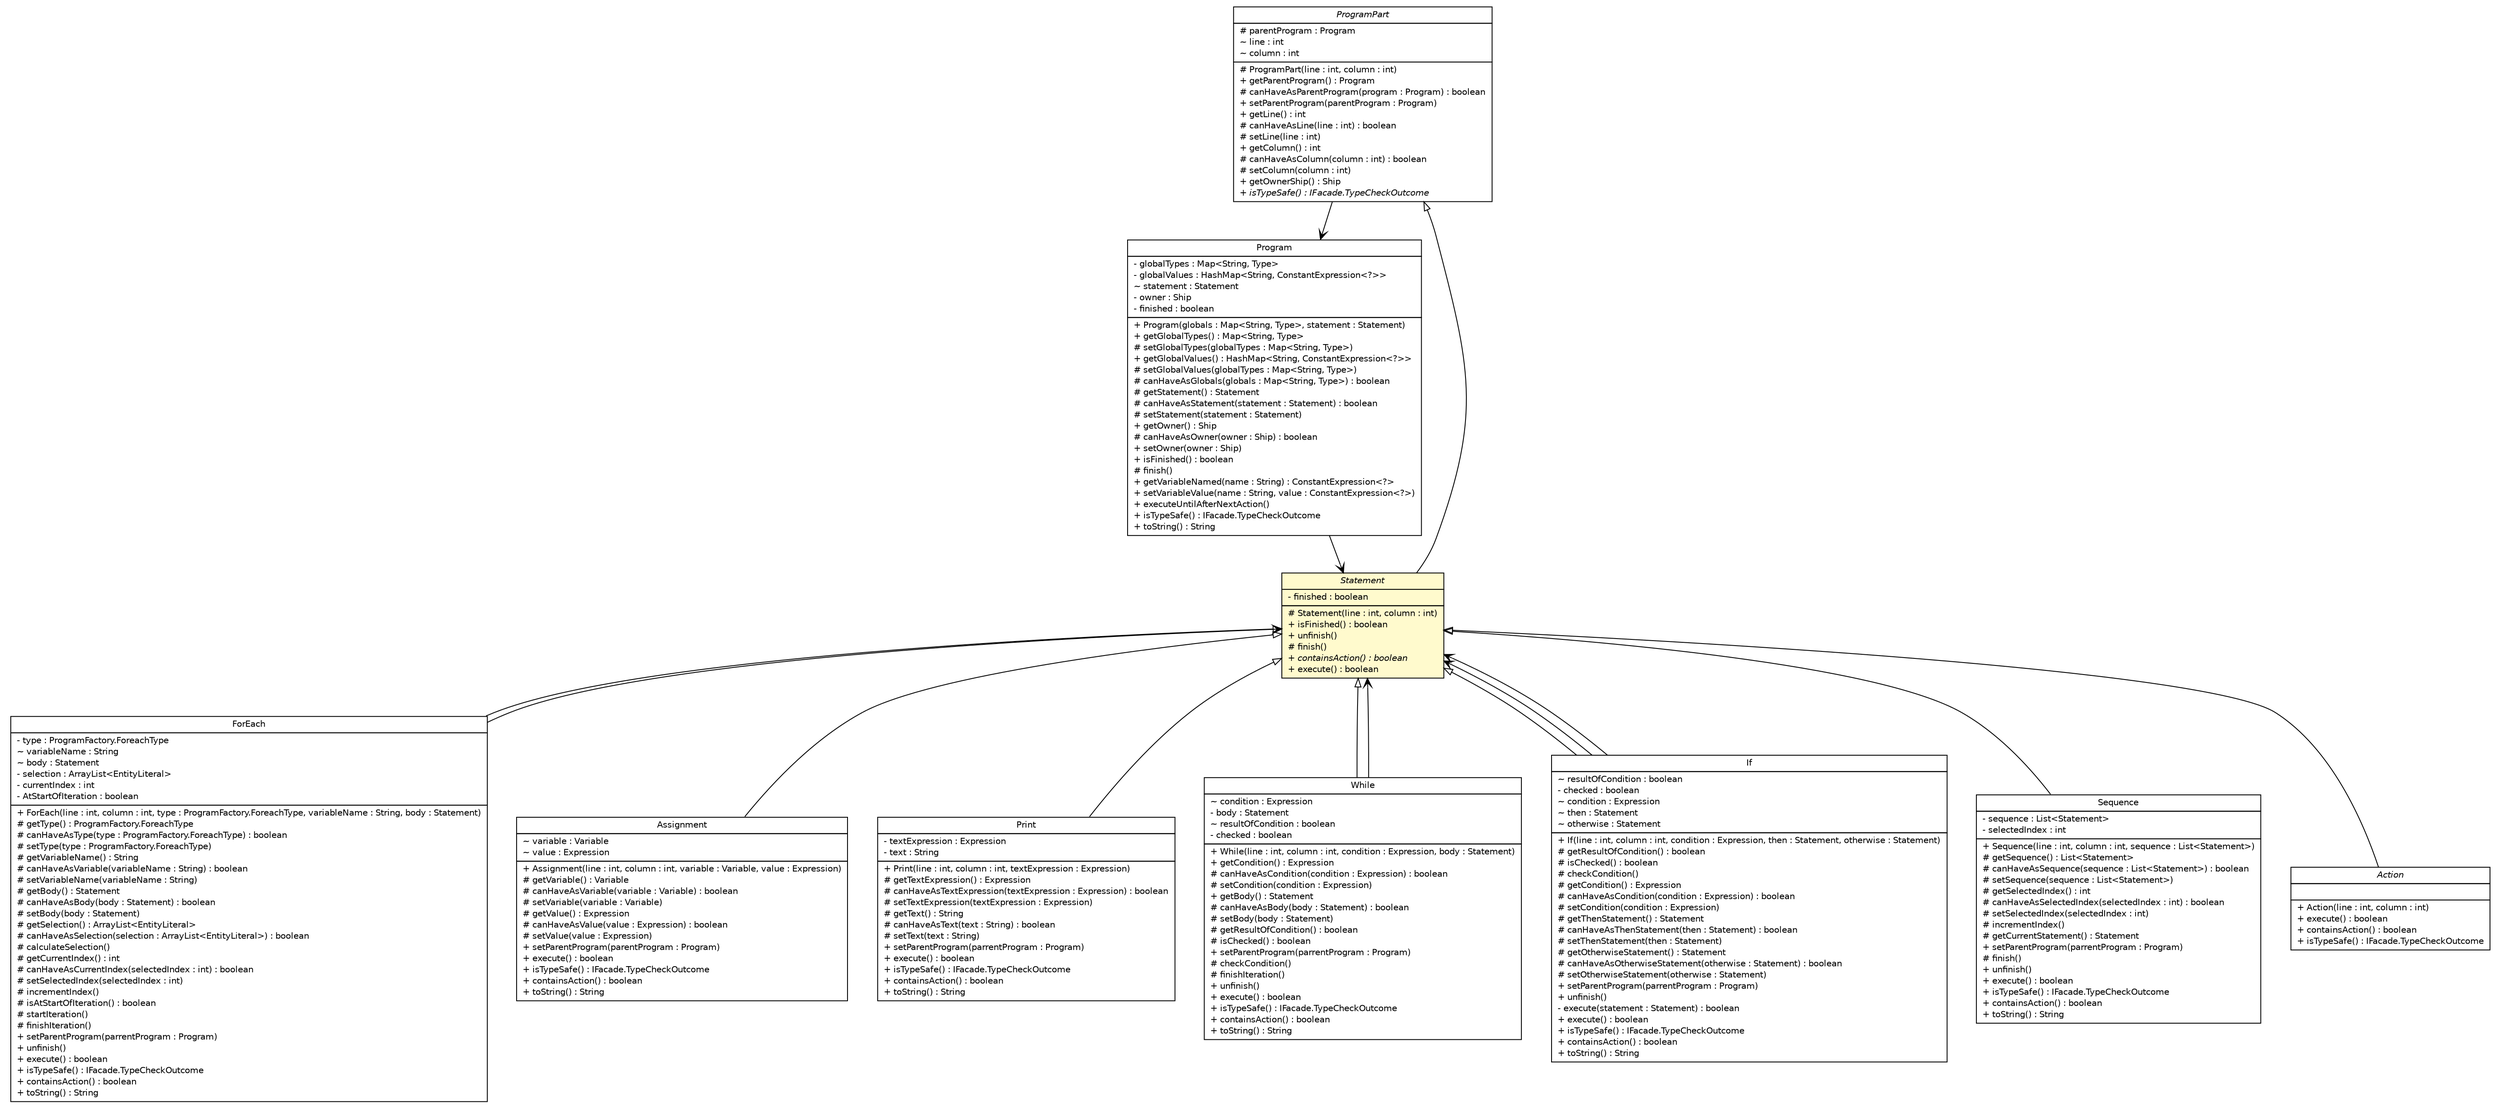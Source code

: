 #!/usr/local/bin/dot
#
# Class diagram 
# Generated by UMLGraph version R5_6 (http://www.umlgraph.org/)
#

digraph G {
	edge [fontname="Helvetica",fontsize=10,labelfontname="Helvetica",labelfontsize=10];
	node [fontname="Helvetica",fontsize=10,shape=plaintext];
	nodesep=0.25;
	ranksep=0.5;
	// model.programs.Program
	c16242 [label=<<table title="model.programs.Program" border="0" cellborder="1" cellspacing="0" cellpadding="2" port="p" href="../../../Program.html">
		<tr><td><table border="0" cellspacing="0" cellpadding="1">
<tr><td align="center" balign="center"> Program </td></tr>
		</table></td></tr>
		<tr><td><table border="0" cellspacing="0" cellpadding="1">
<tr><td align="left" balign="left"> - globalTypes : Map&lt;String, Type&gt; </td></tr>
<tr><td align="left" balign="left"> - globalValues : HashMap&lt;String, ConstantExpression&lt;?&gt;&gt; </td></tr>
<tr><td align="left" balign="left"> ~ statement : Statement </td></tr>
<tr><td align="left" balign="left"> - owner : Ship </td></tr>
<tr><td align="left" balign="left"> - finished : boolean </td></tr>
		</table></td></tr>
		<tr><td><table border="0" cellspacing="0" cellpadding="1">
<tr><td align="left" balign="left"> + Program(globals : Map&lt;String, Type&gt;, statement : Statement) </td></tr>
<tr><td align="left" balign="left"> + getGlobalTypes() : Map&lt;String, Type&gt; </td></tr>
<tr><td align="left" balign="left"> # setGlobalTypes(globalTypes : Map&lt;String, Type&gt;) </td></tr>
<tr><td align="left" balign="left"> + getGlobalValues() : HashMap&lt;String, ConstantExpression&lt;?&gt;&gt; </td></tr>
<tr><td align="left" balign="left"> # setGlobalValues(globalTypes : Map&lt;String, Type&gt;) </td></tr>
<tr><td align="left" balign="left"> # canHaveAsGlobals(globals : Map&lt;String, Type&gt;) : boolean </td></tr>
<tr><td align="left" balign="left"> # getStatement() : Statement </td></tr>
<tr><td align="left" balign="left"> # canHaveAsStatement(statement : Statement) : boolean </td></tr>
<tr><td align="left" balign="left"> # setStatement(statement : Statement) </td></tr>
<tr><td align="left" balign="left"> + getOwner() : Ship </td></tr>
<tr><td align="left" balign="left"> # canHaveAsOwner(owner : Ship) : boolean </td></tr>
<tr><td align="left" balign="left"> + setOwner(owner : Ship) </td></tr>
<tr><td align="left" balign="left"> + isFinished() : boolean </td></tr>
<tr><td align="left" balign="left"> # finish() </td></tr>
<tr><td align="left" balign="left"> + getVariableNamed(name : String) : ConstantExpression&lt;?&gt; </td></tr>
<tr><td align="left" balign="left"> + setVariableValue(name : String, value : ConstantExpression&lt;?&gt;) </td></tr>
<tr><td align="left" balign="left"> + executeUntilAfterNextAction() </td></tr>
<tr><td align="left" balign="left"> + isTypeSafe() : IFacade.TypeCheckOutcome </td></tr>
<tr><td align="left" balign="left"> + toString() : String </td></tr>
		</table></td></tr>
		</table>>, URL="../../../Program.html", fontname="Helvetica", fontcolor="black", fontsize=10.0];
	// model.programs.parsing.language.ProgramPart
	c16268 [label=<<table title="model.programs.parsing.language.ProgramPart" border="0" cellborder="1" cellspacing="0" cellpadding="2" port="p" href="../ProgramPart.html">
		<tr><td><table border="0" cellspacing="0" cellpadding="1">
<tr><td align="center" balign="center"><font face="Helvetica-Oblique"> ProgramPart </font></td></tr>
		</table></td></tr>
		<tr><td><table border="0" cellspacing="0" cellpadding="1">
<tr><td align="left" balign="left"> # parentProgram : Program </td></tr>
<tr><td align="left" balign="left"> ~ line : int </td></tr>
<tr><td align="left" balign="left"> ~ column : int </td></tr>
		</table></td></tr>
		<tr><td><table border="0" cellspacing="0" cellpadding="1">
<tr><td align="left" balign="left"> # ProgramPart(line : int, column : int) </td></tr>
<tr><td align="left" balign="left"> + getParentProgram() : Program </td></tr>
<tr><td align="left" balign="left"> # canHaveAsParentProgram(program : Program) : boolean </td></tr>
<tr><td align="left" balign="left"> + setParentProgram(parentProgram : Program) </td></tr>
<tr><td align="left" balign="left"> + getLine() : int </td></tr>
<tr><td align="left" balign="left"> # canHaveAsLine(line : int) : boolean </td></tr>
<tr><td align="left" balign="left"> # setLine(line : int) </td></tr>
<tr><td align="left" balign="left"> + getColumn() : int </td></tr>
<tr><td align="left" balign="left"> # canHaveAsColumn(column : int) : boolean </td></tr>
<tr><td align="left" balign="left"> # setColumn(column : int) </td></tr>
<tr><td align="left" balign="left"> + getOwnerShip() : Ship </td></tr>
<tr><td align="left" balign="left"><font face="Helvetica-Oblique" point-size="10.0"> + isTypeSafe() : IFacade.TypeCheckOutcome </font></td></tr>
		</table></td></tr>
		</table>>, URL="../ProgramPart.html", fontname="Helvetica", fontcolor="black", fontsize=10.0];
	// model.programs.parsing.language.statement.Statement
	c16311 [label=<<table title="model.programs.parsing.language.statement.Statement" border="0" cellborder="1" cellspacing="0" cellpadding="2" port="p" bgcolor="lemonChiffon" href="./Statement.html">
		<tr><td><table border="0" cellspacing="0" cellpadding="1">
<tr><td align="center" balign="center"><font face="Helvetica-Oblique"> Statement </font></td></tr>
		</table></td></tr>
		<tr><td><table border="0" cellspacing="0" cellpadding="1">
<tr><td align="left" balign="left"> - finished : boolean </td></tr>
		</table></td></tr>
		<tr><td><table border="0" cellspacing="0" cellpadding="1">
<tr><td align="left" balign="left"> # Statement(line : int, column : int) </td></tr>
<tr><td align="left" balign="left"> + isFinished() : boolean </td></tr>
<tr><td align="left" balign="left"> + unfinish() </td></tr>
<tr><td align="left" balign="left"> # finish() </td></tr>
<tr><td align="left" balign="left"><font face="Helvetica-Oblique" point-size="10.0"> + containsAction() : boolean </font></td></tr>
<tr><td align="left" balign="left"> + execute() : boolean </td></tr>
		</table></td></tr>
		</table>>, URL="./Statement.html", fontname="Helvetica", fontcolor="black", fontsize=10.0];
	// model.programs.parsing.language.statement.ForEach
	c16312 [label=<<table title="model.programs.parsing.language.statement.ForEach" border="0" cellborder="1" cellspacing="0" cellpadding="2" port="p" href="./ForEach.html">
		<tr><td><table border="0" cellspacing="0" cellpadding="1">
<tr><td align="center" balign="center"> ForEach </td></tr>
		</table></td></tr>
		<tr><td><table border="0" cellspacing="0" cellpadding="1">
<tr><td align="left" balign="left"> - type : ProgramFactory.ForeachType </td></tr>
<tr><td align="left" balign="left"> ~ variableName : String </td></tr>
<tr><td align="left" balign="left"> ~ body : Statement </td></tr>
<tr><td align="left" balign="left"> - selection : ArrayList&lt;EntityLiteral&gt; </td></tr>
<tr><td align="left" balign="left"> - currentIndex : int </td></tr>
<tr><td align="left" balign="left"> - AtStartOfIteration : boolean </td></tr>
		</table></td></tr>
		<tr><td><table border="0" cellspacing="0" cellpadding="1">
<tr><td align="left" balign="left"> + ForEach(line : int, column : int, type : ProgramFactory.ForeachType, variableName : String, body : Statement) </td></tr>
<tr><td align="left" balign="left"> # getType() : ProgramFactory.ForeachType </td></tr>
<tr><td align="left" balign="left"> # canHaveAsType(type : ProgramFactory.ForeachType) : boolean </td></tr>
<tr><td align="left" balign="left"> # setType(type : ProgramFactory.ForeachType) </td></tr>
<tr><td align="left" balign="left"> # getVariableName() : String </td></tr>
<tr><td align="left" balign="left"> # canHaveAsVariable(variableName : String) : boolean </td></tr>
<tr><td align="left" balign="left"> # setVariableName(variableName : String) </td></tr>
<tr><td align="left" balign="left"> # getBody() : Statement </td></tr>
<tr><td align="left" balign="left"> # canHaveAsBody(body : Statement) : boolean </td></tr>
<tr><td align="left" balign="left"> # setBody(body : Statement) </td></tr>
<tr><td align="left" balign="left"> # getSelection() : ArrayList&lt;EntityLiteral&gt; </td></tr>
<tr><td align="left" balign="left"> # canHaveAsSelection(selection : ArrayList&lt;EntityLiteral&gt;) : boolean </td></tr>
<tr><td align="left" balign="left"> # calculateSelection() </td></tr>
<tr><td align="left" balign="left"> # getCurrentIndex() : int </td></tr>
<tr><td align="left" balign="left"> # canHaveAsCurrentIndex(selectedIndex : int) : boolean </td></tr>
<tr><td align="left" balign="left"> # setSelectedIndex(selectedIndex : int) </td></tr>
<tr><td align="left" balign="left"> # incrementIndex() </td></tr>
<tr><td align="left" balign="left"> # isAtStartOfIteration() : boolean </td></tr>
<tr><td align="left" balign="left"> # startIteration() </td></tr>
<tr><td align="left" balign="left"> # finishIteration() </td></tr>
<tr><td align="left" balign="left"> + setParentProgram(parrentProgram : Program) </td></tr>
<tr><td align="left" balign="left"> + unfinish() </td></tr>
<tr><td align="left" balign="left"> + execute() : boolean </td></tr>
<tr><td align="left" balign="left"> + isTypeSafe() : IFacade.TypeCheckOutcome </td></tr>
<tr><td align="left" balign="left"> + containsAction() : boolean </td></tr>
<tr><td align="left" balign="left"> + toString() : String </td></tr>
		</table></td></tr>
		</table>>, URL="./ForEach.html", fontname="Helvetica", fontcolor="black", fontsize=10.0];
	// model.programs.parsing.language.statement.Assignment
	c16313 [label=<<table title="model.programs.parsing.language.statement.Assignment" border="0" cellborder="1" cellspacing="0" cellpadding="2" port="p" href="./Assignment.html">
		<tr><td><table border="0" cellspacing="0" cellpadding="1">
<tr><td align="center" balign="center"> Assignment </td></tr>
		</table></td></tr>
		<tr><td><table border="0" cellspacing="0" cellpadding="1">
<tr><td align="left" balign="left"> ~ variable : Variable </td></tr>
<tr><td align="left" balign="left"> ~ value : Expression </td></tr>
		</table></td></tr>
		<tr><td><table border="0" cellspacing="0" cellpadding="1">
<tr><td align="left" balign="left"> + Assignment(line : int, column : int, variable : Variable, value : Expression) </td></tr>
<tr><td align="left" balign="left"> # getVariable() : Variable </td></tr>
<tr><td align="left" balign="left"> # canHaveAsVariable(variable : Variable) : boolean </td></tr>
<tr><td align="left" balign="left"> # setVariable(variable : Variable) </td></tr>
<tr><td align="left" balign="left"> # getValue() : Expression </td></tr>
<tr><td align="left" balign="left"> # canHaveAsValue(value : Expression) : boolean </td></tr>
<tr><td align="left" balign="left"> # setValue(value : Expression) </td></tr>
<tr><td align="left" balign="left"> + setParentProgram(parentProgram : Program) </td></tr>
<tr><td align="left" balign="left"> + execute() : boolean </td></tr>
<tr><td align="left" balign="left"> + isTypeSafe() : IFacade.TypeCheckOutcome </td></tr>
<tr><td align="left" balign="left"> + containsAction() : boolean </td></tr>
<tr><td align="left" balign="left"> + toString() : String </td></tr>
		</table></td></tr>
		</table>>, URL="./Assignment.html", fontname="Helvetica", fontcolor="black", fontsize=10.0];
	// model.programs.parsing.language.statement.Print
	c16314 [label=<<table title="model.programs.parsing.language.statement.Print" border="0" cellborder="1" cellspacing="0" cellpadding="2" port="p" href="./Print.html">
		<tr><td><table border="0" cellspacing="0" cellpadding="1">
<tr><td align="center" balign="center"> Print </td></tr>
		</table></td></tr>
		<tr><td><table border="0" cellspacing="0" cellpadding="1">
<tr><td align="left" balign="left"> - textExpression : Expression </td></tr>
<tr><td align="left" balign="left"> - text : String </td></tr>
		</table></td></tr>
		<tr><td><table border="0" cellspacing="0" cellpadding="1">
<tr><td align="left" balign="left"> + Print(line : int, column : int, textExpression : Expression) </td></tr>
<tr><td align="left" balign="left"> # getTextExpression() : Expression </td></tr>
<tr><td align="left" balign="left"> # canHaveAsTextExpression(textExpression : Expression) : boolean </td></tr>
<tr><td align="left" balign="left"> # setTextExpression(textExpression : Expression) </td></tr>
<tr><td align="left" balign="left"> # getText() : String </td></tr>
<tr><td align="left" balign="left"> # canHaveAsText(text : String) : boolean </td></tr>
<tr><td align="left" balign="left"> # setText(text : String) </td></tr>
<tr><td align="left" balign="left"> + setParentProgram(parrentProgram : Program) </td></tr>
<tr><td align="left" balign="left"> + execute() : boolean </td></tr>
<tr><td align="left" balign="left"> + isTypeSafe() : IFacade.TypeCheckOutcome </td></tr>
<tr><td align="left" balign="left"> + containsAction() : boolean </td></tr>
<tr><td align="left" balign="left"> + toString() : String </td></tr>
		</table></td></tr>
		</table>>, URL="./Print.html", fontname="Helvetica", fontcolor="black", fontsize=10.0];
	// model.programs.parsing.language.statement.While
	c16315 [label=<<table title="model.programs.parsing.language.statement.While" border="0" cellborder="1" cellspacing="0" cellpadding="2" port="p" href="./While.html">
		<tr><td><table border="0" cellspacing="0" cellpadding="1">
<tr><td align="center" balign="center"> While </td></tr>
		</table></td></tr>
		<tr><td><table border="0" cellspacing="0" cellpadding="1">
<tr><td align="left" balign="left"> ~ condition : Expression </td></tr>
<tr><td align="left" balign="left"> - body : Statement </td></tr>
<tr><td align="left" balign="left"> ~ resultOfCondition : boolean </td></tr>
<tr><td align="left" balign="left"> - checked : boolean </td></tr>
		</table></td></tr>
		<tr><td><table border="0" cellspacing="0" cellpadding="1">
<tr><td align="left" balign="left"> + While(line : int, column : int, condition : Expression, body : Statement) </td></tr>
<tr><td align="left" balign="left"> + getCondition() : Expression </td></tr>
<tr><td align="left" balign="left"> # canHaveAsCondition(condition : Expression) : boolean </td></tr>
<tr><td align="left" balign="left"> # setCondition(condition : Expression) </td></tr>
<tr><td align="left" balign="left"> + getBody() : Statement </td></tr>
<tr><td align="left" balign="left"> # canHaveAsBody(body : Statement) : boolean </td></tr>
<tr><td align="left" balign="left"> # setBody(body : Statement) </td></tr>
<tr><td align="left" balign="left"> # getResultOfCondition() : boolean </td></tr>
<tr><td align="left" balign="left"> # isChecked() : boolean </td></tr>
<tr><td align="left" balign="left"> + setParentProgram(parrentProgram : Program) </td></tr>
<tr><td align="left" balign="left"> # checkCondition() </td></tr>
<tr><td align="left" balign="left"> # finishIteration() </td></tr>
<tr><td align="left" balign="left"> + unfinish() </td></tr>
<tr><td align="left" balign="left"> + execute() : boolean </td></tr>
<tr><td align="left" balign="left"> + isTypeSafe() : IFacade.TypeCheckOutcome </td></tr>
<tr><td align="left" balign="left"> + containsAction() : boolean </td></tr>
<tr><td align="left" balign="left"> + toString() : String </td></tr>
		</table></td></tr>
		</table>>, URL="./While.html", fontname="Helvetica", fontcolor="black", fontsize=10.0];
	// model.programs.parsing.language.statement.If
	c16316 [label=<<table title="model.programs.parsing.language.statement.If" border="0" cellborder="1" cellspacing="0" cellpadding="2" port="p" href="./If.html">
		<tr><td><table border="0" cellspacing="0" cellpadding="1">
<tr><td align="center" balign="center"> If </td></tr>
		</table></td></tr>
		<tr><td><table border="0" cellspacing="0" cellpadding="1">
<tr><td align="left" balign="left"> ~ resultOfCondition : boolean </td></tr>
<tr><td align="left" balign="left"> - checked : boolean </td></tr>
<tr><td align="left" balign="left"> ~ condition : Expression </td></tr>
<tr><td align="left" balign="left"> ~ then : Statement </td></tr>
<tr><td align="left" balign="left"> ~ otherwise : Statement </td></tr>
		</table></td></tr>
		<tr><td><table border="0" cellspacing="0" cellpadding="1">
<tr><td align="left" balign="left"> + If(line : int, column : int, condition : Expression, then : Statement, otherwise : Statement) </td></tr>
<tr><td align="left" balign="left"> # getResultOfCondition() : boolean </td></tr>
<tr><td align="left" balign="left"> # isChecked() : boolean </td></tr>
<tr><td align="left" balign="left"> # checkCondition() </td></tr>
<tr><td align="left" balign="left"> # getCondition() : Expression </td></tr>
<tr><td align="left" balign="left"> # canHaveAsCondition(condition : Expression) : boolean </td></tr>
<tr><td align="left" balign="left"> # setCondition(condition : Expression) </td></tr>
<tr><td align="left" balign="left"> # getThenStatement() : Statement </td></tr>
<tr><td align="left" balign="left"> # canHaveAsThenStatement(then : Statement) : boolean </td></tr>
<tr><td align="left" balign="left"> # setThenStatement(then : Statement) </td></tr>
<tr><td align="left" balign="left"> # getOtherwiseStatement() : Statement </td></tr>
<tr><td align="left" balign="left"> # canHaveAsOtherwiseStatement(otherwise : Statement) : boolean </td></tr>
<tr><td align="left" balign="left"> # setOtherwiseStatement(otherwise : Statement) </td></tr>
<tr><td align="left" balign="left"> + setParentProgram(parrentProgram : Program) </td></tr>
<tr><td align="left" balign="left"> + unfinish() </td></tr>
<tr><td align="left" balign="left"> - execute(statement : Statement) : boolean </td></tr>
<tr><td align="left" balign="left"> + execute() : boolean </td></tr>
<tr><td align="left" balign="left"> + isTypeSafe() : IFacade.TypeCheckOutcome </td></tr>
<tr><td align="left" balign="left"> + containsAction() : boolean </td></tr>
<tr><td align="left" balign="left"> + toString() : String </td></tr>
		</table></td></tr>
		</table>>, URL="./If.html", fontname="Helvetica", fontcolor="black", fontsize=10.0];
	// model.programs.parsing.language.statement.Sequence
	c16317 [label=<<table title="model.programs.parsing.language.statement.Sequence" border="0" cellborder="1" cellspacing="0" cellpadding="2" port="p" href="./Sequence.html">
		<tr><td><table border="0" cellspacing="0" cellpadding="1">
<tr><td align="center" balign="center"> Sequence </td></tr>
		</table></td></tr>
		<tr><td><table border="0" cellspacing="0" cellpadding="1">
<tr><td align="left" balign="left"> - sequence : List&lt;Statement&gt; </td></tr>
<tr><td align="left" balign="left"> - selectedIndex : int </td></tr>
		</table></td></tr>
		<tr><td><table border="0" cellspacing="0" cellpadding="1">
<tr><td align="left" balign="left"> + Sequence(line : int, column : int, sequence : List&lt;Statement&gt;) </td></tr>
<tr><td align="left" balign="left"> # getSequence() : List&lt;Statement&gt; </td></tr>
<tr><td align="left" balign="left"> # canHaveAsSequence(sequence : List&lt;Statement&gt;) : boolean </td></tr>
<tr><td align="left" balign="left"> # setSequence(sequence : List&lt;Statement&gt;) </td></tr>
<tr><td align="left" balign="left"> # getSelectedIndex() : int </td></tr>
<tr><td align="left" balign="left"> # canHaveAsSelectedIndex(selectedIndex : int) : boolean </td></tr>
<tr><td align="left" balign="left"> # setSelectedIndex(selectedIndex : int) </td></tr>
<tr><td align="left" balign="left"> # incrementIndex() </td></tr>
<tr><td align="left" balign="left"> # getCurrentStatement() : Statement </td></tr>
<tr><td align="left" balign="left"> + setParentProgram(parrentProgram : Program) </td></tr>
<tr><td align="left" balign="left"> # finish() </td></tr>
<tr><td align="left" balign="left"> + unfinish() </td></tr>
<tr><td align="left" balign="left"> + execute() : boolean </td></tr>
<tr><td align="left" balign="left"> + isTypeSafe() : IFacade.TypeCheckOutcome </td></tr>
<tr><td align="left" balign="left"> + containsAction() : boolean </td></tr>
<tr><td align="left" balign="left"> + toString() : String </td></tr>
		</table></td></tr>
		</table>>, URL="./Sequence.html", fontname="Helvetica", fontcolor="black", fontsize=10.0];
	// model.programs.parsing.language.statement.action.Action
	c16318 [label=<<table title="model.programs.parsing.language.statement.action.Action" border="0" cellborder="1" cellspacing="0" cellpadding="2" port="p" href="./action/Action.html">
		<tr><td><table border="0" cellspacing="0" cellpadding="1">
<tr><td align="center" balign="center"><font face="Helvetica-Oblique"> Action </font></td></tr>
		</table></td></tr>
		<tr><td><table border="0" cellspacing="0" cellpadding="1">
<tr><td align="left" balign="left">  </td></tr>
		</table></td></tr>
		<tr><td><table border="0" cellspacing="0" cellpadding="1">
<tr><td align="left" balign="left"> + Action(line : int, column : int) </td></tr>
<tr><td align="left" balign="left"> + execute() : boolean </td></tr>
<tr><td align="left" balign="left"> + containsAction() : boolean </td></tr>
<tr><td align="left" balign="left"> + isTypeSafe() : IFacade.TypeCheckOutcome </td></tr>
		</table></td></tr>
		</table>>, URL="./action/Action.html", fontname="Helvetica", fontcolor="black", fontsize=10.0];
	//model.programs.parsing.language.statement.Statement extends model.programs.parsing.language.ProgramPart
	c16268:p -> c16311:p [dir=back,arrowtail=empty];
	//model.programs.parsing.language.statement.ForEach extends model.programs.parsing.language.statement.Statement
	c16311:p -> c16312:p [dir=back,arrowtail=empty];
	//model.programs.parsing.language.statement.Assignment extends model.programs.parsing.language.statement.Statement
	c16311:p -> c16313:p [dir=back,arrowtail=empty];
	//model.programs.parsing.language.statement.Print extends model.programs.parsing.language.statement.Statement
	c16311:p -> c16314:p [dir=back,arrowtail=empty];
	//model.programs.parsing.language.statement.While extends model.programs.parsing.language.statement.Statement
	c16311:p -> c16315:p [dir=back,arrowtail=empty];
	//model.programs.parsing.language.statement.If extends model.programs.parsing.language.statement.Statement
	c16311:p -> c16316:p [dir=back,arrowtail=empty];
	//model.programs.parsing.language.statement.Sequence extends model.programs.parsing.language.statement.Statement
	c16311:p -> c16317:p [dir=back,arrowtail=empty];
	//model.programs.parsing.language.statement.action.Action extends model.programs.parsing.language.statement.Statement
	c16311:p -> c16318:p [dir=back,arrowtail=empty];
	// model.programs.Program NAVASSOC model.programs.parsing.language.statement.Statement
	c16242:p -> c16311:p [taillabel="", label="", headlabel="", fontname="Helvetica", fontcolor="black", fontsize=10.0, color="black", arrowhead=open];
	// model.programs.parsing.language.ProgramPart NAVASSOC model.programs.Program
	c16268:p -> c16242:p [taillabel="", label="", headlabel="", fontname="Helvetica", fontcolor="black", fontsize=10.0, color="black", arrowhead=open];
	// model.programs.parsing.language.statement.ForEach NAVASSOC model.programs.parsing.language.statement.Statement
	c16312:p -> c16311:p [taillabel="", label="", headlabel="", fontname="Helvetica", fontcolor="black", fontsize=10.0, color="black", arrowhead=open];
	// model.programs.parsing.language.statement.While NAVASSOC model.programs.parsing.language.statement.Statement
	c16315:p -> c16311:p [taillabel="", label="", headlabel="", fontname="Helvetica", fontcolor="black", fontsize=10.0, color="black", arrowhead=open];
	// model.programs.parsing.language.statement.If NAVASSOC model.programs.parsing.language.statement.Statement
	c16316:p -> c16311:p [taillabel="", label="", headlabel="", fontname="Helvetica", fontcolor="black", fontsize=10.0, color="black", arrowhead=open];
	// model.programs.parsing.language.statement.If NAVASSOC model.programs.parsing.language.statement.Statement
	c16316:p -> c16311:p [taillabel="", label="", headlabel="", fontname="Helvetica", fontcolor="black", fontsize=10.0, color="black", arrowhead=open];
}

